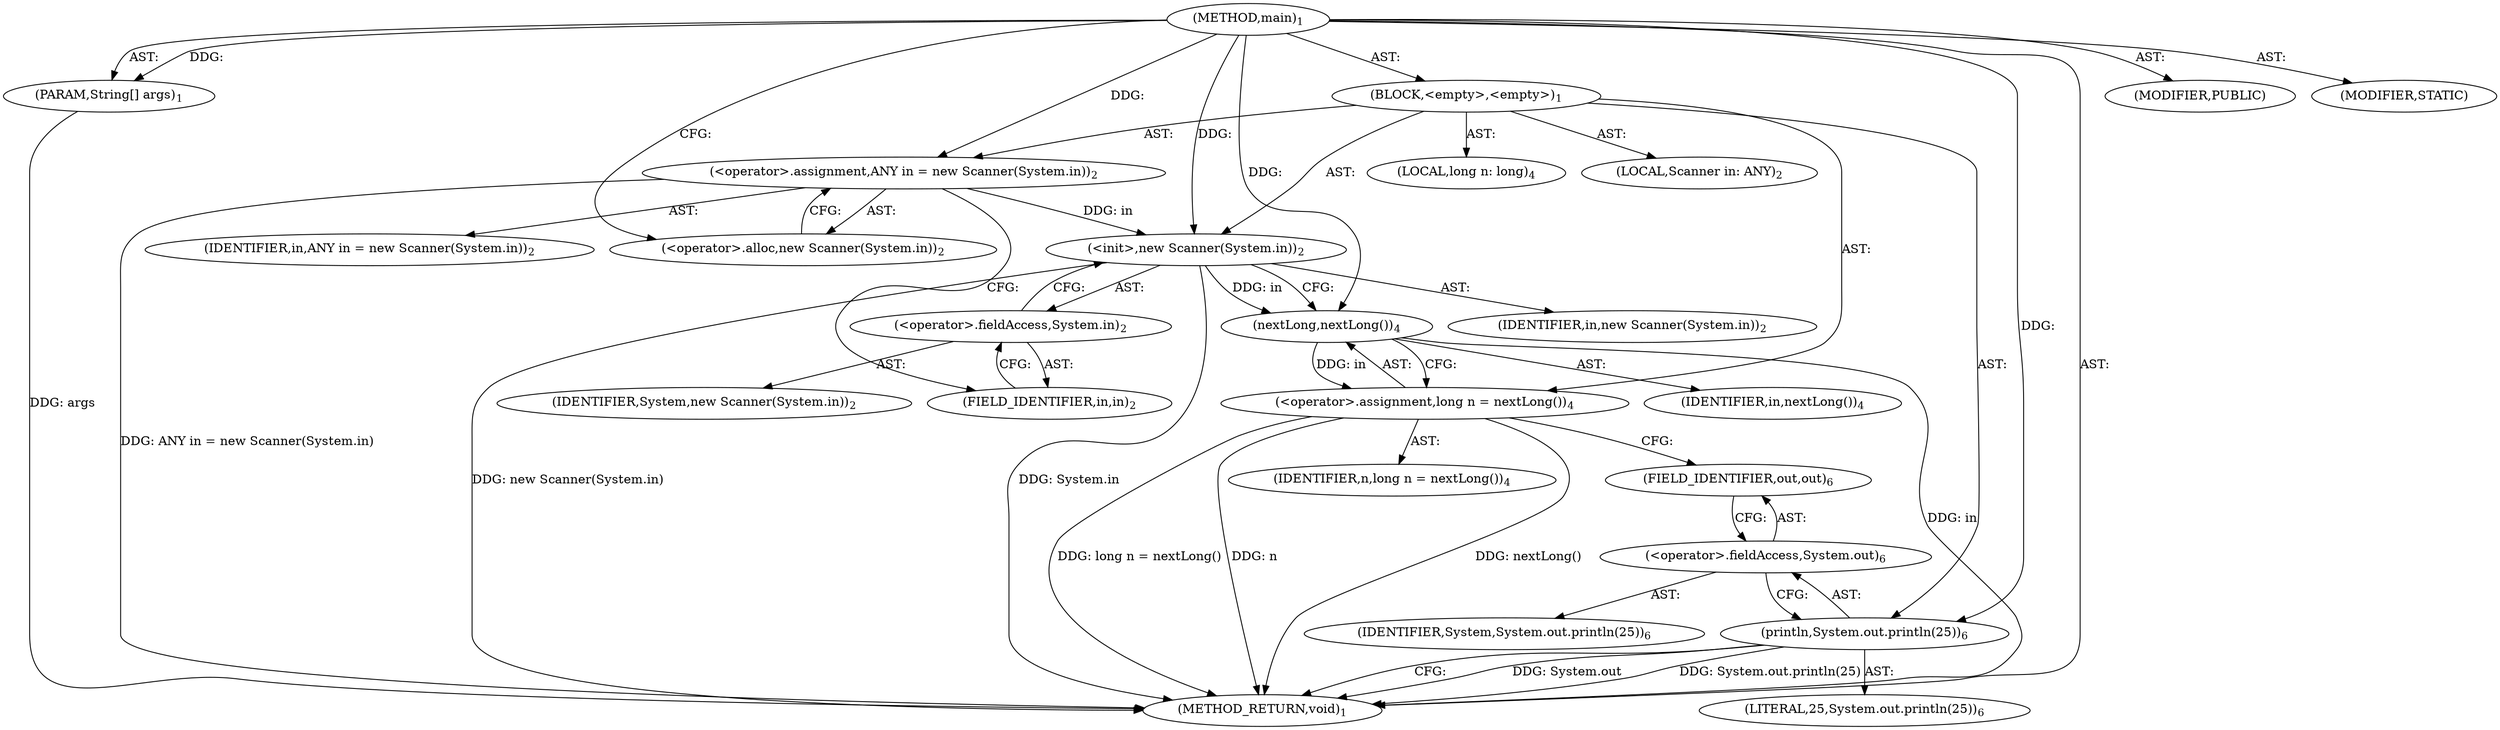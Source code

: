digraph "main" {  
"19" [label = <(METHOD,main)<SUB>1</SUB>> ]
"20" [label = <(PARAM,String[] args)<SUB>1</SUB>> ]
"21" [label = <(BLOCK,&lt;empty&gt;,&lt;empty&gt;)<SUB>1</SUB>> ]
"4" [label = <(LOCAL,Scanner in: ANY)<SUB>2</SUB>> ]
"22" [label = <(&lt;operator&gt;.assignment,ANY in = new Scanner(System.in))<SUB>2</SUB>> ]
"23" [label = <(IDENTIFIER,in,ANY in = new Scanner(System.in))<SUB>2</SUB>> ]
"24" [label = <(&lt;operator&gt;.alloc,new Scanner(System.in))<SUB>2</SUB>> ]
"25" [label = <(&lt;init&gt;,new Scanner(System.in))<SUB>2</SUB>> ]
"3" [label = <(IDENTIFIER,in,new Scanner(System.in))<SUB>2</SUB>> ]
"26" [label = <(&lt;operator&gt;.fieldAccess,System.in)<SUB>2</SUB>> ]
"27" [label = <(IDENTIFIER,System,new Scanner(System.in))<SUB>2</SUB>> ]
"28" [label = <(FIELD_IDENTIFIER,in,in)<SUB>2</SUB>> ]
"29" [label = <(LOCAL,long n: long)<SUB>4</SUB>> ]
"30" [label = <(&lt;operator&gt;.assignment,long n = nextLong())<SUB>4</SUB>> ]
"31" [label = <(IDENTIFIER,n,long n = nextLong())<SUB>4</SUB>> ]
"32" [label = <(nextLong,nextLong())<SUB>4</SUB>> ]
"33" [label = <(IDENTIFIER,in,nextLong())<SUB>4</SUB>> ]
"34" [label = <(println,System.out.println(25))<SUB>6</SUB>> ]
"35" [label = <(&lt;operator&gt;.fieldAccess,System.out)<SUB>6</SUB>> ]
"36" [label = <(IDENTIFIER,System,System.out.println(25))<SUB>6</SUB>> ]
"37" [label = <(FIELD_IDENTIFIER,out,out)<SUB>6</SUB>> ]
"38" [label = <(LITERAL,25,System.out.println(25))<SUB>6</SUB>> ]
"39" [label = <(MODIFIER,PUBLIC)> ]
"40" [label = <(MODIFIER,STATIC)> ]
"41" [label = <(METHOD_RETURN,void)<SUB>1</SUB>> ]
  "19" -> "20"  [ label = "AST: "] 
  "19" -> "21"  [ label = "AST: "] 
  "19" -> "39"  [ label = "AST: "] 
  "19" -> "40"  [ label = "AST: "] 
  "19" -> "41"  [ label = "AST: "] 
  "21" -> "4"  [ label = "AST: "] 
  "21" -> "22"  [ label = "AST: "] 
  "21" -> "25"  [ label = "AST: "] 
  "21" -> "29"  [ label = "AST: "] 
  "21" -> "30"  [ label = "AST: "] 
  "21" -> "34"  [ label = "AST: "] 
  "22" -> "23"  [ label = "AST: "] 
  "22" -> "24"  [ label = "AST: "] 
  "25" -> "3"  [ label = "AST: "] 
  "25" -> "26"  [ label = "AST: "] 
  "26" -> "27"  [ label = "AST: "] 
  "26" -> "28"  [ label = "AST: "] 
  "30" -> "31"  [ label = "AST: "] 
  "30" -> "32"  [ label = "AST: "] 
  "32" -> "33"  [ label = "AST: "] 
  "34" -> "35"  [ label = "AST: "] 
  "34" -> "38"  [ label = "AST: "] 
  "35" -> "36"  [ label = "AST: "] 
  "35" -> "37"  [ label = "AST: "] 
  "22" -> "28"  [ label = "CFG: "] 
  "25" -> "32"  [ label = "CFG: "] 
  "30" -> "37"  [ label = "CFG: "] 
  "34" -> "41"  [ label = "CFG: "] 
  "24" -> "22"  [ label = "CFG: "] 
  "26" -> "25"  [ label = "CFG: "] 
  "32" -> "30"  [ label = "CFG: "] 
  "35" -> "34"  [ label = "CFG: "] 
  "28" -> "26"  [ label = "CFG: "] 
  "37" -> "35"  [ label = "CFG: "] 
  "19" -> "24"  [ label = "CFG: "] 
  "20" -> "41"  [ label = "DDG: args"] 
  "22" -> "41"  [ label = "DDG: ANY in = new Scanner(System.in)"] 
  "25" -> "41"  [ label = "DDG: System.in"] 
  "25" -> "41"  [ label = "DDG: new Scanner(System.in)"] 
  "30" -> "41"  [ label = "DDG: n"] 
  "32" -> "41"  [ label = "DDG: in"] 
  "30" -> "41"  [ label = "DDG: nextLong()"] 
  "30" -> "41"  [ label = "DDG: long n = nextLong()"] 
  "34" -> "41"  [ label = "DDG: System.out"] 
  "34" -> "41"  [ label = "DDG: System.out.println(25)"] 
  "19" -> "20"  [ label = "DDG: "] 
  "19" -> "22"  [ label = "DDG: "] 
  "32" -> "30"  [ label = "DDG: in"] 
  "22" -> "25"  [ label = "DDG: in"] 
  "19" -> "25"  [ label = "DDG: "] 
  "19" -> "34"  [ label = "DDG: "] 
  "25" -> "32"  [ label = "DDG: in"] 
  "19" -> "32"  [ label = "DDG: "] 
}
